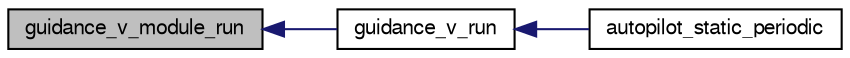 digraph "guidance_v_module_run"
{
  edge [fontname="FreeSans",fontsize="10",labelfontname="FreeSans",labelfontsize="10"];
  node [fontname="FreeSans",fontsize="10",shape=record];
  rankdir="LR";
  Node1 [label="guidance_v_module_run",height=0.2,width=0.4,color="black", fillcolor="grey75", style="filled", fontcolor="black"];
  Node1 -> Node2 [dir="back",color="midnightblue",fontsize="10",style="solid",fontname="FreeSans"];
  Node2 [label="guidance_v_run",height=0.2,width=0.4,color="black", fillcolor="white", style="filled",URL="$rotorcraft_2guidance_2guidance__v_8h.html#a5c03e8fc9dd9e84925081df8639d4001"];
  Node2 -> Node3 [dir="back",color="midnightblue",fontsize="10",style="solid",fontname="FreeSans"];
  Node3 [label="autopilot_static_periodic",height=0.2,width=0.4,color="black", fillcolor="white", style="filled",URL="$rotorcraft_2autopilot__static_8c.html#a81ff7c3a0611cb76bfbd35fc817070d6"];
}
